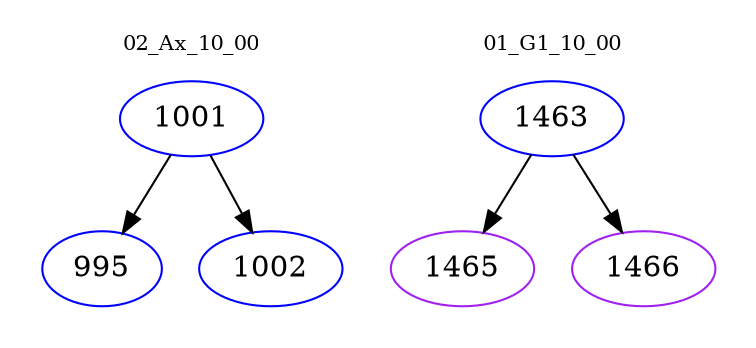 digraph{
subgraph cluster_0 {
color = white
label = "02_Ax_10_00";
fontsize=10;
T0_1001 [label="1001", color="blue"]
T0_1001 -> T0_995 [color="black"]
T0_995 [label="995", color="blue"]
T0_1001 -> T0_1002 [color="black"]
T0_1002 [label="1002", color="blue"]
}
subgraph cluster_1 {
color = white
label = "01_G1_10_00";
fontsize=10;
T1_1463 [label="1463", color="blue"]
T1_1463 -> T1_1465 [color="black"]
T1_1465 [label="1465", color="purple"]
T1_1463 -> T1_1466 [color="black"]
T1_1466 [label="1466", color="purple"]
}
}
